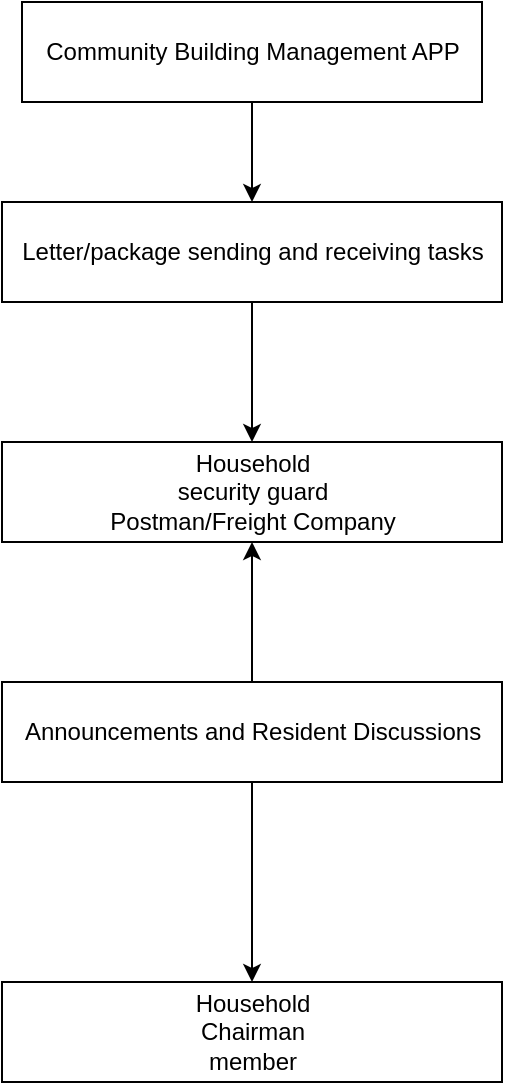 <mxfile>
    <diagram id="BchvI7WIYb1rJNrYavdt" name="第1頁">
        <mxGraphModel dx="1002" dy="568" grid="1" gridSize="10" guides="1" tooltips="1" connect="1" arrows="1" fold="1" page="1" pageScale="1" pageWidth="827" pageHeight="1169" math="0" shadow="0">
            <root>
                <mxCell id="0"/>
                <mxCell id="1" parent="0"/>
                <mxCell id="52" style="edgeStyle=none;html=1;exitX=0.5;exitY=1;exitDx=0;exitDy=0;entryX=0.5;entryY=0;entryDx=0;entryDy=0;" edge="1" parent="1" source="49" target="50">
                    <mxGeometry relative="1" as="geometry"/>
                </mxCell>
                <mxCell id="49" value="Community Building Management APP" style="html=1;" vertex="1" parent="1">
                    <mxGeometry x="270" y="20" width="230" height="50" as="geometry"/>
                </mxCell>
                <mxCell id="53" style="edgeStyle=none;html=1;exitX=0.5;exitY=1;exitDx=0;exitDy=0;entryX=0.5;entryY=0;entryDx=0;entryDy=0;" edge="1" parent="1" source="50" target="51">
                    <mxGeometry relative="1" as="geometry"/>
                </mxCell>
                <mxCell id="50" value="Letter/package sending and receiving tasks" style="html=1;" vertex="1" parent="1">
                    <mxGeometry x="260" y="120" width="250" height="50" as="geometry"/>
                </mxCell>
                <mxCell id="51" value="Household&lt;br&gt;security guard&lt;br&gt;Postman/Freight Company" style="html=1;" vertex="1" parent="1">
                    <mxGeometry x="260" y="240" width="250" height="50" as="geometry"/>
                </mxCell>
                <mxCell id="56" style="edgeStyle=none;html=1;exitX=0.5;exitY=1;exitDx=0;exitDy=0;entryX=0.5;entryY=0;entryDx=0;entryDy=0;" edge="1" parent="1" source="54" target="55">
                    <mxGeometry relative="1" as="geometry"/>
                </mxCell>
                <mxCell id="57" style="edgeStyle=none;html=1;exitX=0.5;exitY=0;exitDx=0;exitDy=0;entryX=0.5;entryY=1;entryDx=0;entryDy=0;" edge="1" parent="1" source="54" target="51">
                    <mxGeometry relative="1" as="geometry"/>
                </mxCell>
                <mxCell id="54" value="Announcements and Resident Discussions" style="html=1;" vertex="1" parent="1">
                    <mxGeometry x="260" y="360" width="250" height="50" as="geometry"/>
                </mxCell>
                <mxCell id="55" value="&lt;div&gt;Household&lt;/div&gt;&lt;div&gt;Chairman&lt;/div&gt;&lt;div&gt;member&lt;/div&gt;" style="html=1;" vertex="1" parent="1">
                    <mxGeometry x="260" y="510" width="250" height="50" as="geometry"/>
                </mxCell>
            </root>
        </mxGraphModel>
    </diagram>
</mxfile>
